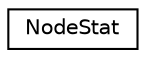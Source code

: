 digraph "Graphical Class Hierarchy"
{
  edge [fontname="Helvetica",fontsize="10",labelfontname="Helvetica",labelfontsize="10"];
  node [fontname="Helvetica",fontsize="10",shape=record];
  rankdir="LR";
  Node1 [label="NodeStat",height=0.2,width=0.4,color="black", fillcolor="white", style="filled",URL="$structNodeStat.html",tooltip="Stats for one node. "];
}
